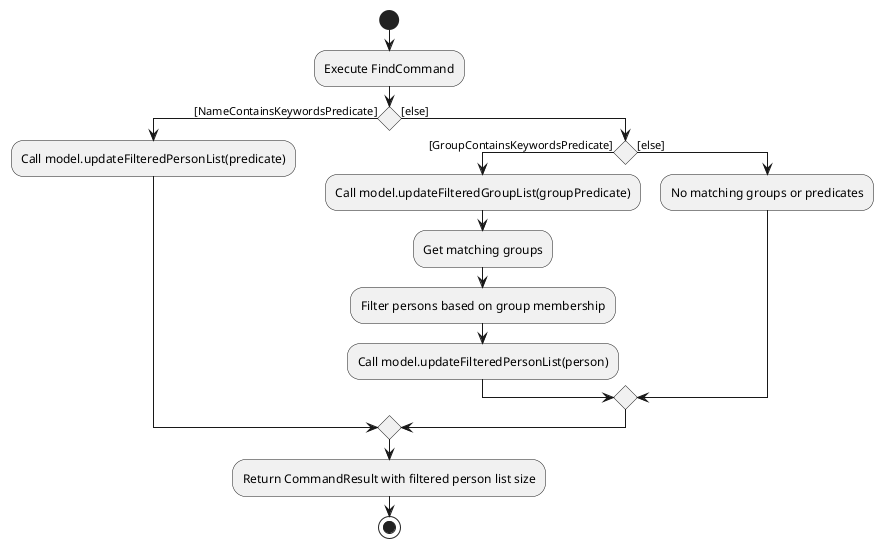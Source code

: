 @startuml
start

:Execute FindCommand;

if () then ([NameContainsKeywordsPredicate])
  :Call model.updateFilteredPersonList(predicate);
else ([else])
  if () then ([GroupContainsKeywordsPredicate])
    :Call model.updateFilteredGroupList(groupPredicate);
    :Get matching groups;
    :Filter persons based on group membership;
    :Call model.updateFilteredPersonList(person);
  else ([else])
    :No matching groups or predicates;
  endif
endif

:Return CommandResult with filtered person list size;

stop
@enduml
